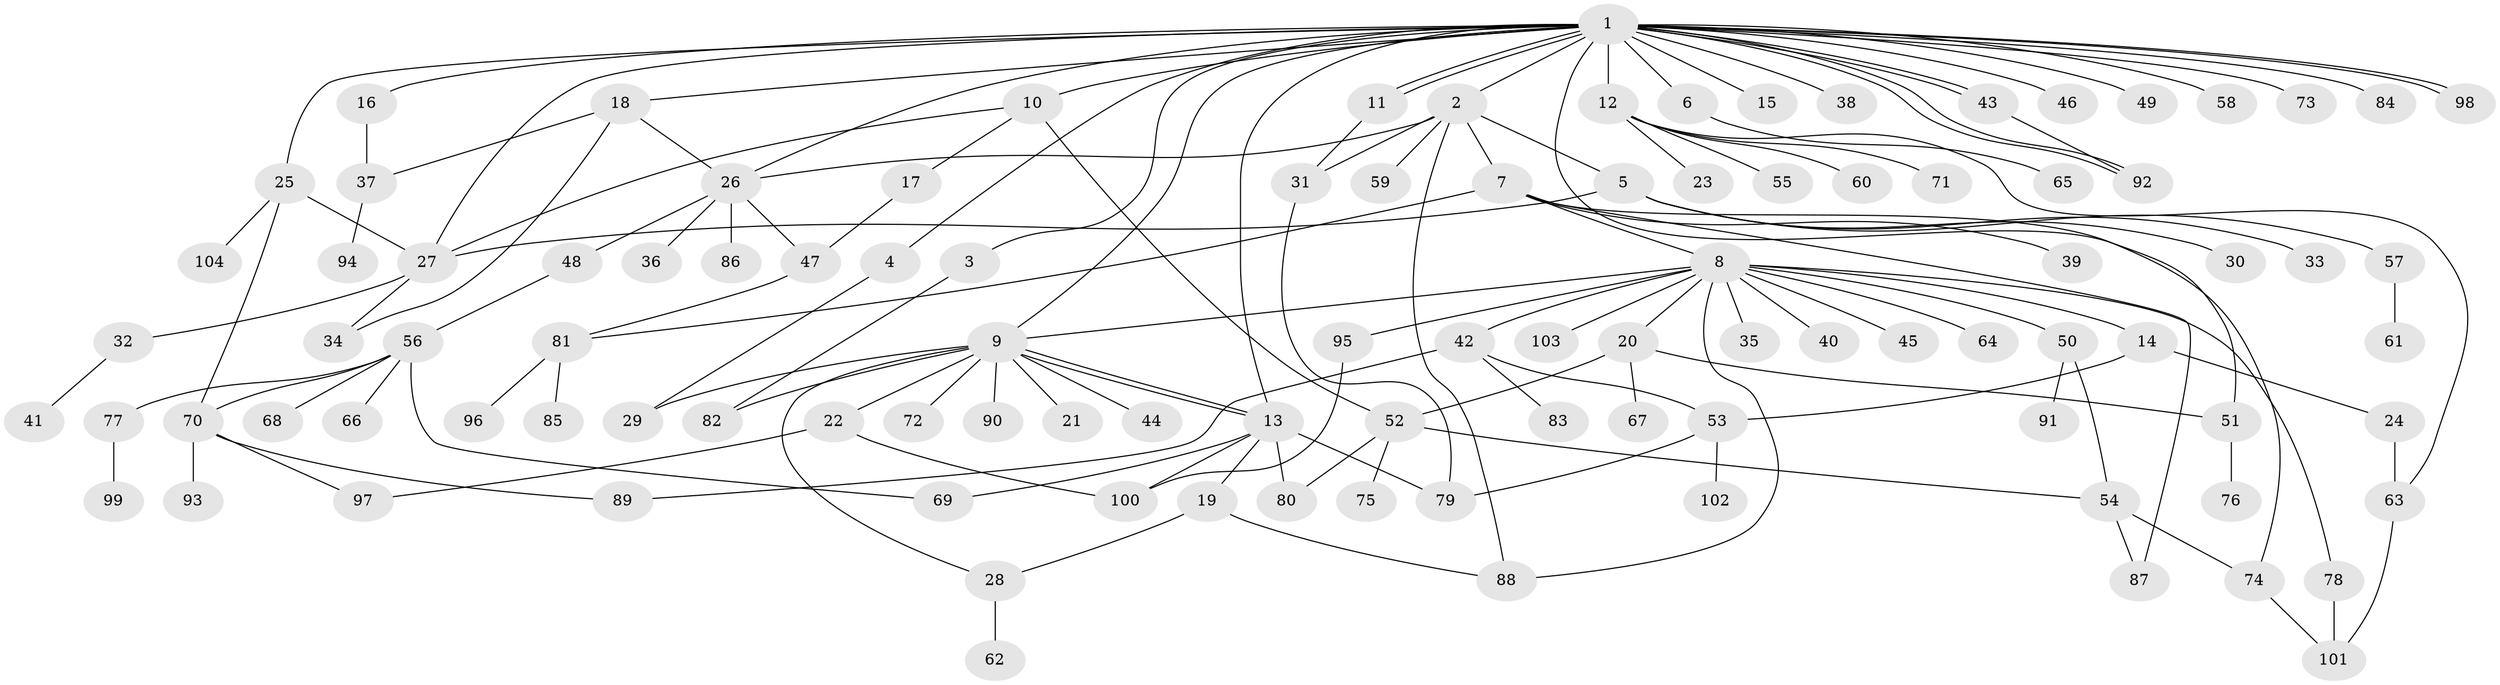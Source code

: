 // coarse degree distribution, {12: 0.023255813953488372, 6: 0.046511627906976744, 2: 0.18604651162790697, 4: 0.16279069767441862, 3: 0.20930232558139536, 9: 0.023255813953488372, 5: 0.06976744186046512, 8: 0.023255813953488372, 7: 0.023255813953488372, 1: 0.23255813953488372}
// Generated by graph-tools (version 1.1) at 2025/50/03/04/25 22:50:05]
// undirected, 104 vertices, 144 edges
graph export_dot {
  node [color=gray90,style=filled];
  1;
  2;
  3;
  4;
  5;
  6;
  7;
  8;
  9;
  10;
  11;
  12;
  13;
  14;
  15;
  16;
  17;
  18;
  19;
  20;
  21;
  22;
  23;
  24;
  25;
  26;
  27;
  28;
  29;
  30;
  31;
  32;
  33;
  34;
  35;
  36;
  37;
  38;
  39;
  40;
  41;
  42;
  43;
  44;
  45;
  46;
  47;
  48;
  49;
  50;
  51;
  52;
  53;
  54;
  55;
  56;
  57;
  58;
  59;
  60;
  61;
  62;
  63;
  64;
  65;
  66;
  67;
  68;
  69;
  70;
  71;
  72;
  73;
  74;
  75;
  76;
  77;
  78;
  79;
  80;
  81;
  82;
  83;
  84;
  85;
  86;
  87;
  88;
  89;
  90;
  91;
  92;
  93;
  94;
  95;
  96;
  97;
  98;
  99;
  100;
  101;
  102;
  103;
  104;
  1 -- 2;
  1 -- 3;
  1 -- 4;
  1 -- 6;
  1 -- 9;
  1 -- 10;
  1 -- 11;
  1 -- 11;
  1 -- 12;
  1 -- 13;
  1 -- 15;
  1 -- 16;
  1 -- 18;
  1 -- 25;
  1 -- 26;
  1 -- 27;
  1 -- 38;
  1 -- 43;
  1 -- 43;
  1 -- 46;
  1 -- 49;
  1 -- 51;
  1 -- 58;
  1 -- 73;
  1 -- 84;
  1 -- 92;
  1 -- 92;
  1 -- 98;
  1 -- 98;
  2 -- 5;
  2 -- 7;
  2 -- 26;
  2 -- 31;
  2 -- 59;
  2 -- 88;
  3 -- 82;
  4 -- 29;
  5 -- 27;
  5 -- 30;
  5 -- 33;
  5 -- 57;
  6 -- 65;
  7 -- 8;
  7 -- 39;
  7 -- 74;
  7 -- 81;
  7 -- 87;
  8 -- 9;
  8 -- 14;
  8 -- 20;
  8 -- 35;
  8 -- 40;
  8 -- 42;
  8 -- 45;
  8 -- 50;
  8 -- 64;
  8 -- 78;
  8 -- 88;
  8 -- 95;
  8 -- 103;
  9 -- 13;
  9 -- 13;
  9 -- 21;
  9 -- 22;
  9 -- 28;
  9 -- 29;
  9 -- 44;
  9 -- 72;
  9 -- 82;
  9 -- 90;
  10 -- 17;
  10 -- 27;
  10 -- 52;
  11 -- 31;
  12 -- 23;
  12 -- 55;
  12 -- 60;
  12 -- 63;
  12 -- 71;
  13 -- 19;
  13 -- 69;
  13 -- 79;
  13 -- 80;
  13 -- 100;
  14 -- 24;
  14 -- 53;
  16 -- 37;
  17 -- 47;
  18 -- 26;
  18 -- 34;
  18 -- 37;
  19 -- 28;
  19 -- 88;
  20 -- 51;
  20 -- 52;
  20 -- 67;
  22 -- 97;
  22 -- 100;
  24 -- 63;
  25 -- 27;
  25 -- 70;
  25 -- 104;
  26 -- 36;
  26 -- 47;
  26 -- 48;
  26 -- 86;
  27 -- 32;
  27 -- 34;
  28 -- 62;
  31 -- 79;
  32 -- 41;
  37 -- 94;
  42 -- 53;
  42 -- 83;
  42 -- 89;
  43 -- 92;
  47 -- 81;
  48 -- 56;
  50 -- 54;
  50 -- 91;
  51 -- 76;
  52 -- 54;
  52 -- 75;
  52 -- 80;
  53 -- 79;
  53 -- 102;
  54 -- 74;
  54 -- 87;
  56 -- 66;
  56 -- 68;
  56 -- 69;
  56 -- 70;
  56 -- 77;
  57 -- 61;
  63 -- 101;
  70 -- 89;
  70 -- 93;
  70 -- 97;
  74 -- 101;
  77 -- 99;
  78 -- 101;
  81 -- 85;
  81 -- 96;
  95 -- 100;
}
